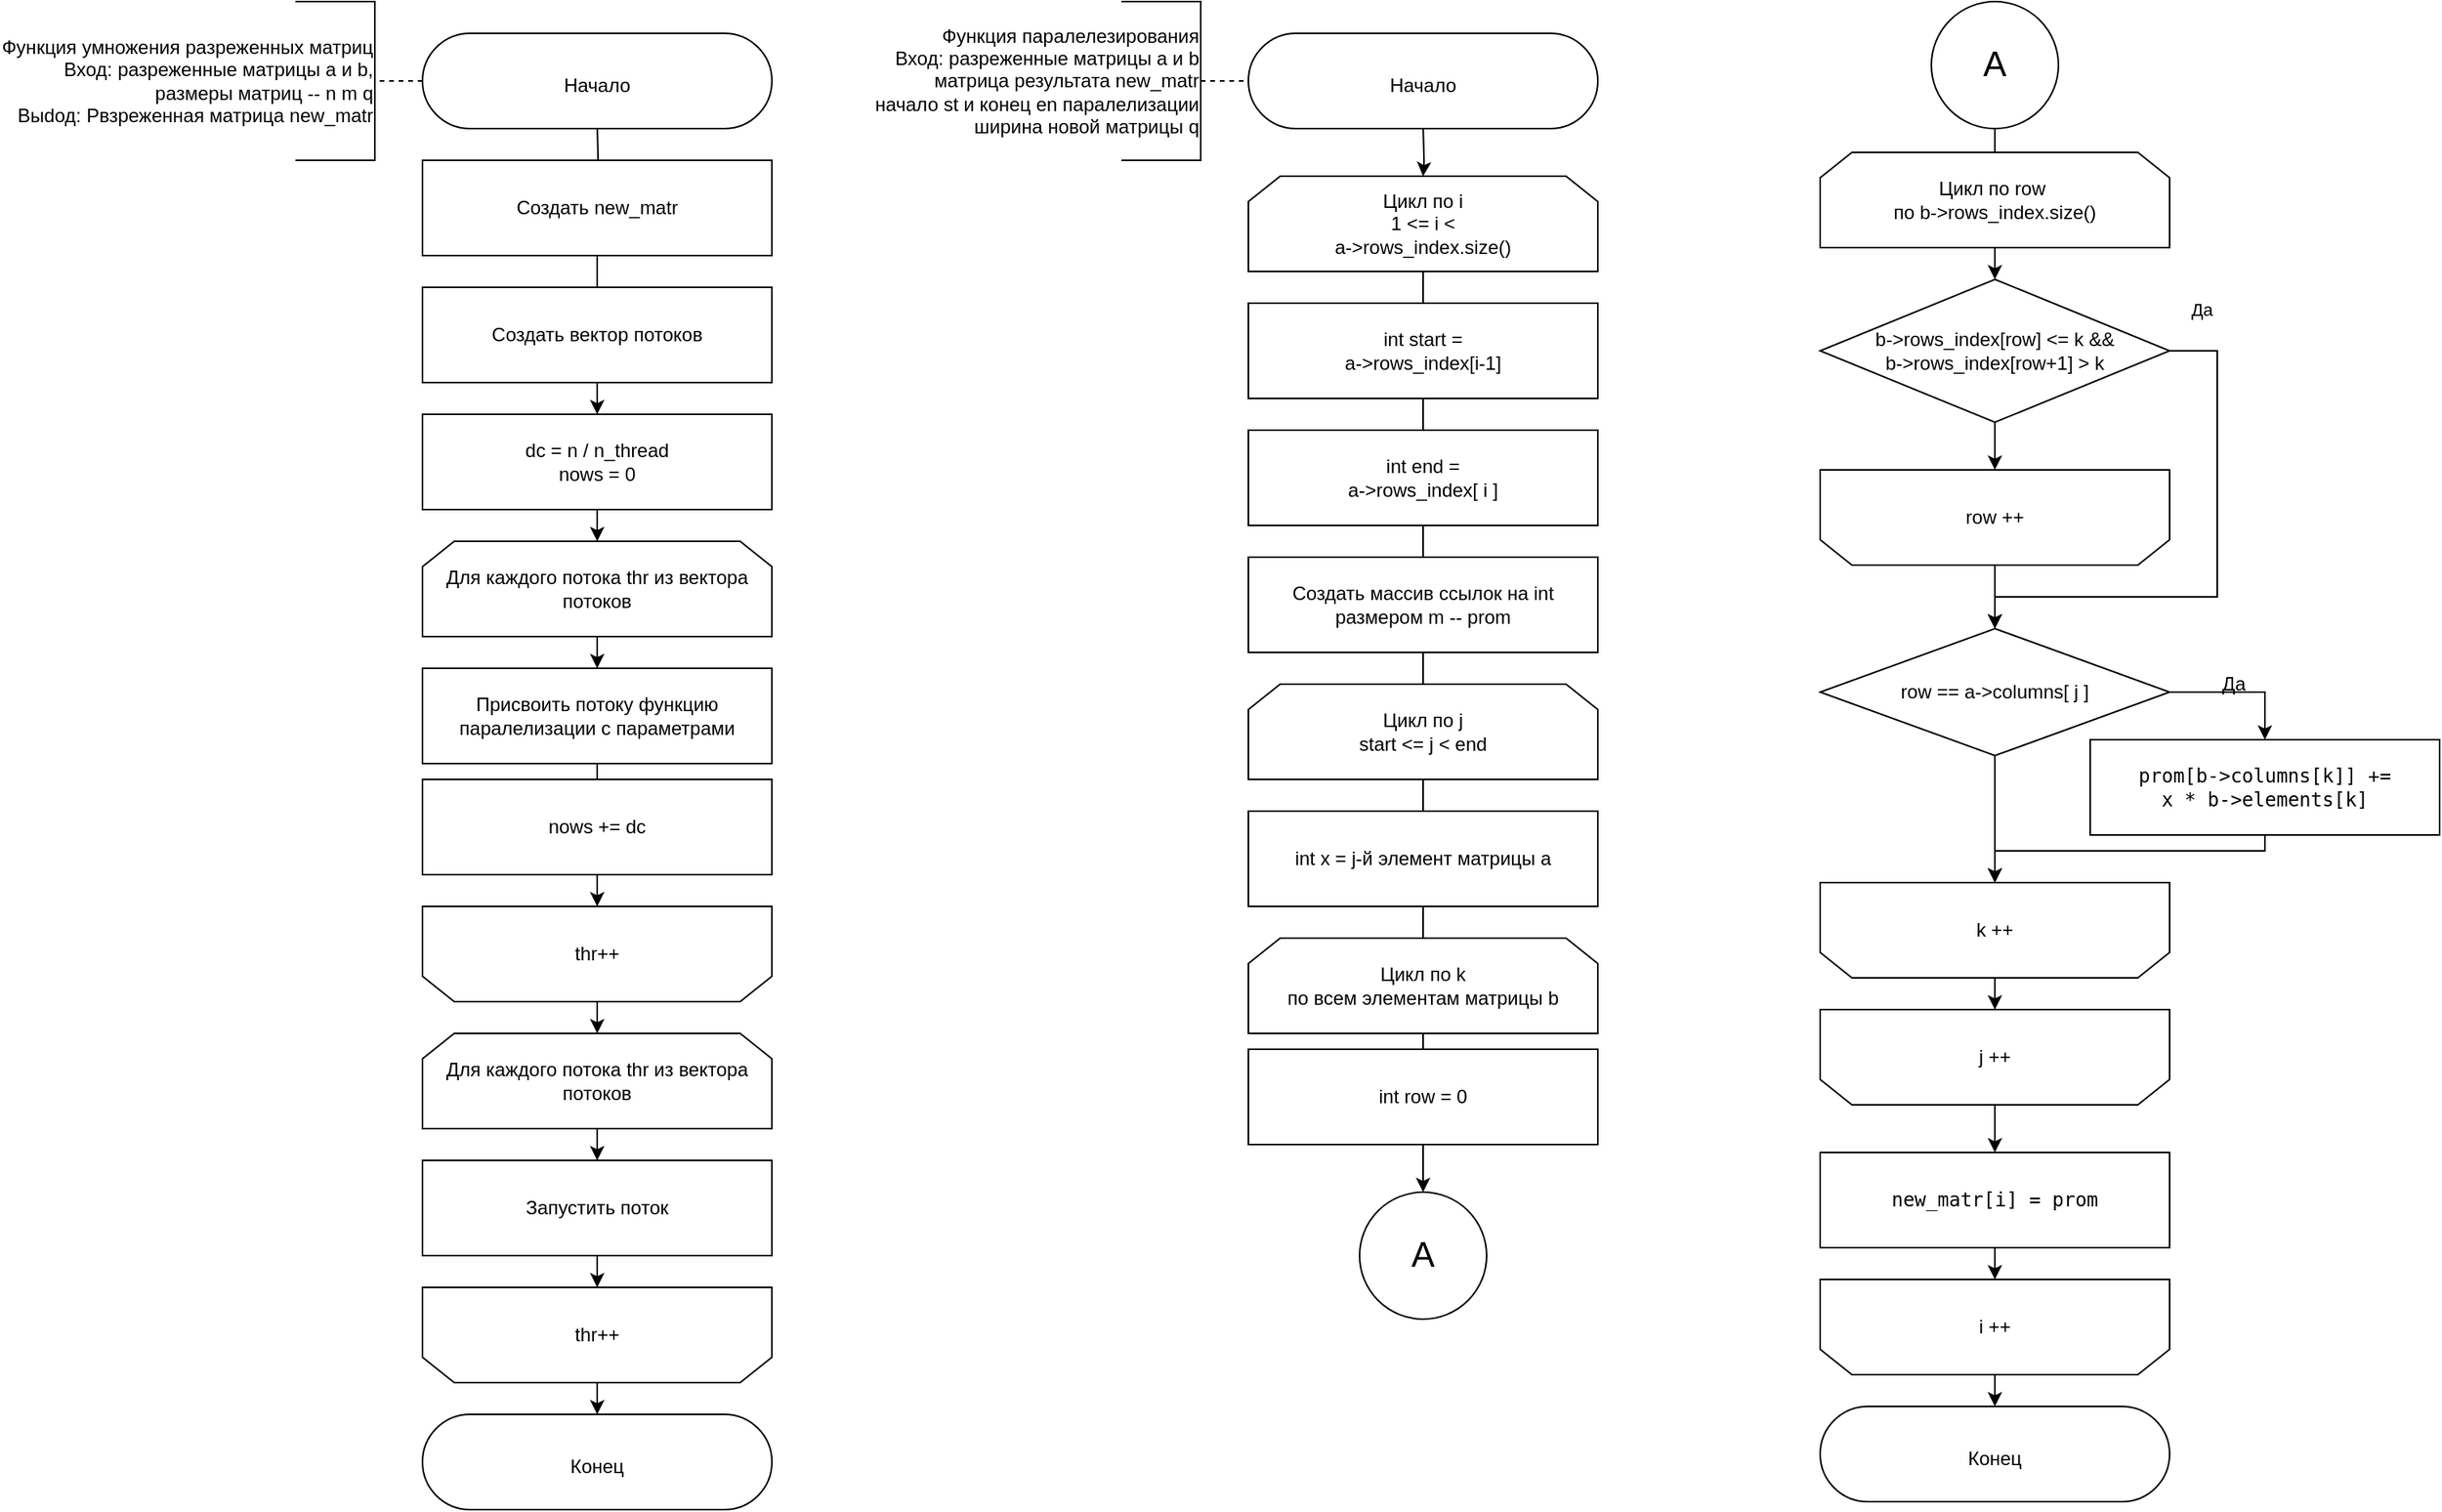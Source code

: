 <mxfile version="20.3.0" type="device"><diagram id="HyW_mBQz0MUICnukNg_r" name="Page-1"><mxGraphModel dx="2746" dy="1157" grid="1" gridSize="10" guides="1" tooltips="1" connect="1" arrows="1" fold="1" page="1" pageScale="1" pageWidth="850" pageHeight="1100" math="0" shadow="0"><root><mxCell id="0"/><mxCell id="1" parent="0"/><mxCell id="Dfs3ITD5KN1l6T8DG_-o-1" style="edgeStyle=orthogonalEdgeStyle;rounded=0;orthogonalLoop=1;jettySize=auto;html=1;fontSize=12;fontColor=#000000;" parent="1" target="Dfs3ITD5KN1l6T8DG_-o-5" edge="1"><mxGeometry relative="1" as="geometry"><mxPoint x="270.067" y="120" as="sourcePoint"/></mxGeometry></mxCell><mxCell id="Dfs3ITD5KN1l6T8DG_-o-5" value="Создать new_matr" style="rounded=0;whiteSpace=wrap;html=1;strokeWidth=1;" parent="1" vertex="1"><mxGeometry x="160" y="140" width="220" height="60" as="geometry"/></mxCell><mxCell id="Dfs3ITD5KN1l6T8DG_-o-17" value="" style="endArrow=none;html=1;rounded=0;fontSize=12;fontColor=#000000;entryX=0.5;entryY=1;entryDx=0;entryDy=0;exitX=0.5;exitY=0;exitDx=0;exitDy=0;" parent="1" target="Dfs3ITD5KN1l6T8DG_-o-5" edge="1"><mxGeometry width="50" height="50" relative="1" as="geometry"><mxPoint x="270" y="220" as="sourcePoint"/><mxPoint x="360" y="450" as="targetPoint"/></mxGeometry></mxCell><mxCell id="Dfs3ITD5KN1l6T8DG_-o-63" value="Цикл по i&lt;br&gt;1 &amp;lt;= i &amp;lt; &lt;br&gt;a-&amp;gt;rows_index.size()" style="shape=loopLimit;whiteSpace=wrap;html=1;shadow=0;sketch=0;strokeWidth=1;gradientColor=none;" parent="1" vertex="1"><mxGeometry x="680" y="150" width="220" height="60" as="geometry"/></mxCell><mxCell id="Dfs3ITD5KN1l6T8DG_-o-64" value="int start = &lt;br&gt;a-&amp;gt;rows_index[i-1]" style="rounded=0;whiteSpace=wrap;html=1;strokeWidth=1;" parent="1" vertex="1"><mxGeometry x="680" y="230" width="220" height="60" as="geometry"/></mxCell><mxCell id="Dfs3ITD5KN1l6T8DG_-o-65" value="int end = &lt;br&gt;a-&amp;gt;rows_index[ i ]" style="rounded=0;whiteSpace=wrap;html=1;strokeWidth=1;" parent="1" vertex="1"><mxGeometry x="680" y="310" width="220" height="60" as="geometry"/></mxCell><mxCell id="Dfs3ITD5KN1l6T8DG_-o-66" value="Создать массив ссылок на int размером m -- prom" style="rounded=0;whiteSpace=wrap;html=1;strokeWidth=1;" parent="1" vertex="1"><mxGeometry x="680" y="390" width="220" height="60" as="geometry"/></mxCell><mxCell id="Dfs3ITD5KN1l6T8DG_-o-67" value="Цикл по j&lt;br&gt;start &amp;lt;= j &amp;lt; end" style="shape=loopLimit;whiteSpace=wrap;html=1;shadow=0;sketch=0;strokeWidth=1;gradientColor=none;" parent="1" vertex="1"><mxGeometry x="680" y="470" width="220" height="60" as="geometry"/></mxCell><mxCell id="Dfs3ITD5KN1l6T8DG_-o-68" value="int x = j-й элемент матрицы a" style="rounded=0;whiteSpace=wrap;html=1;strokeWidth=1;" parent="1" vertex="1"><mxGeometry x="680" y="550" width="220" height="60" as="geometry"/></mxCell><mxCell id="Dfs3ITD5KN1l6T8DG_-o-69" value="Цикл по k&lt;br&gt;по всем элементам матрицы b" style="shape=loopLimit;whiteSpace=wrap;html=1;shadow=0;sketch=0;strokeWidth=1;gradientColor=none;" parent="1" vertex="1"><mxGeometry x="680" y="630" width="220" height="60" as="geometry"/></mxCell><mxCell id="Dfs3ITD5KN1l6T8DG_-o-147" style="edgeStyle=orthogonalEdgeStyle;rounded=0;orthogonalLoop=1;jettySize=auto;html=1;entryX=0.5;entryY=0;entryDx=0;entryDy=0;" parent="1" source="Dfs3ITD5KN1l6T8DG_-o-70" target="Dfs3ITD5KN1l6T8DG_-o-146" edge="1"><mxGeometry relative="1" as="geometry"/></mxCell><mxCell id="Dfs3ITD5KN1l6T8DG_-o-70" value="int row = 0" style="rounded=0;whiteSpace=wrap;html=1;strokeWidth=1;" parent="1" vertex="1"><mxGeometry x="680" y="700" width="220" height="60" as="geometry"/></mxCell><mxCell id="Dfs3ITD5KN1l6T8DG_-o-71" value="Цикл по row&amp;nbsp;&lt;br&gt;по b-&amp;gt;rows_index.size()" style="shape=loopLimit;whiteSpace=wrap;html=1;shadow=0;sketch=0;strokeWidth=1;gradientColor=none;" parent="1" vertex="1"><mxGeometry x="1040" y="135" width="220" height="60" as="geometry"/></mxCell><mxCell id="Dfs3ITD5KN1l6T8DG_-o-73" value="" style="endArrow=none;html=1;rounded=0;fontSize=12;fontColor=#000000;entryX=0.5;entryY=1;entryDx=0;entryDy=0;exitX=0.5;exitY=0;exitDx=0;exitDy=0;" parent="1" source="Dfs3ITD5KN1l6T8DG_-o-64" target="Dfs3ITD5KN1l6T8DG_-o-63" edge="1"><mxGeometry width="50" height="50" relative="1" as="geometry"><mxPoint x="830" y="350" as="sourcePoint"/><mxPoint x="880" y="300" as="targetPoint"/></mxGeometry></mxCell><mxCell id="Dfs3ITD5KN1l6T8DG_-o-74" value="" style="endArrow=none;html=1;rounded=0;fontSize=12;fontColor=#000000;entryX=0.5;entryY=1;entryDx=0;entryDy=0;exitX=0.5;exitY=0;exitDx=0;exitDy=0;" parent="1" source="Dfs3ITD5KN1l6T8DG_-o-65" target="Dfs3ITD5KN1l6T8DG_-o-64" edge="1"><mxGeometry width="50" height="50" relative="1" as="geometry"><mxPoint x="830" y="350" as="sourcePoint"/><mxPoint x="880" y="300" as="targetPoint"/></mxGeometry></mxCell><mxCell id="Dfs3ITD5KN1l6T8DG_-o-75" value="" style="endArrow=none;html=1;rounded=0;fontSize=12;fontColor=#000000;entryX=0.5;entryY=1;entryDx=0;entryDy=0;exitX=0.5;exitY=0;exitDx=0;exitDy=0;" parent="1" source="Dfs3ITD5KN1l6T8DG_-o-66" target="Dfs3ITD5KN1l6T8DG_-o-65" edge="1"><mxGeometry width="50" height="50" relative="1" as="geometry"><mxPoint x="830" y="590" as="sourcePoint"/><mxPoint x="880" y="540" as="targetPoint"/></mxGeometry></mxCell><mxCell id="Dfs3ITD5KN1l6T8DG_-o-76" value="" style="endArrow=none;html=1;rounded=0;fontSize=12;fontColor=#000000;entryX=0.5;entryY=1;entryDx=0;entryDy=0;exitX=0.5;exitY=0;exitDx=0;exitDy=0;" parent="1" source="Dfs3ITD5KN1l6T8DG_-o-67" target="Dfs3ITD5KN1l6T8DG_-o-66" edge="1"><mxGeometry width="50" height="50" relative="1" as="geometry"><mxPoint x="830" y="410" as="sourcePoint"/><mxPoint x="880" y="360" as="targetPoint"/></mxGeometry></mxCell><mxCell id="Dfs3ITD5KN1l6T8DG_-o-77" value="" style="endArrow=none;html=1;rounded=0;fontSize=12;fontColor=#000000;entryX=0.5;entryY=1;entryDx=0;entryDy=0;exitX=0.5;exitY=0;exitDx=0;exitDy=0;" parent="1" source="Dfs3ITD5KN1l6T8DG_-o-68" target="Dfs3ITD5KN1l6T8DG_-o-67" edge="1"><mxGeometry width="50" height="50" relative="1" as="geometry"><mxPoint x="830" y="410" as="sourcePoint"/><mxPoint x="880" y="360" as="targetPoint"/></mxGeometry></mxCell><mxCell id="Dfs3ITD5KN1l6T8DG_-o-78" value="" style="endArrow=none;html=1;rounded=0;fontSize=12;fontColor=#000000;entryX=0.5;entryY=1;entryDx=0;entryDy=0;exitX=0.5;exitY=0;exitDx=0;exitDy=0;" parent="1" source="Dfs3ITD5KN1l6T8DG_-o-69" target="Dfs3ITD5KN1l6T8DG_-o-68" edge="1"><mxGeometry width="50" height="50" relative="1" as="geometry"><mxPoint x="830" y="710" as="sourcePoint"/><mxPoint x="880" y="660" as="targetPoint"/></mxGeometry></mxCell><mxCell id="Dfs3ITD5KN1l6T8DG_-o-79" value="" style="endArrow=none;html=1;rounded=0;fontSize=12;fontColor=#000000;entryX=0.5;entryY=1;entryDx=0;entryDy=0;" parent="1" source="Dfs3ITD5KN1l6T8DG_-o-70" target="Dfs3ITD5KN1l6T8DG_-o-69" edge="1"><mxGeometry width="50" height="50" relative="1" as="geometry"><mxPoint x="830" y="710" as="sourcePoint"/><mxPoint x="880" y="660" as="targetPoint"/></mxGeometry></mxCell><mxCell id="Dfs3ITD5KN1l6T8DG_-o-80" value="" style="endArrow=none;html=1;rounded=0;fontSize=12;fontColor=#000000;entryX=0.5;entryY=1;entryDx=0;entryDy=0;exitX=0.5;exitY=0;exitDx=0;exitDy=0;" parent="1" source="Dfs3ITD5KN1l6T8DG_-o-71" edge="1"><mxGeometry width="50" height="50" relative="1" as="geometry"><mxPoint x="1200" y="265" as="sourcePoint"/><mxPoint x="1150" y="115" as="targetPoint"/></mxGeometry></mxCell><mxCell id="xuWMV0PEv2qMExwJD4pf-1" style="edgeStyle=orthogonalEdgeStyle;rounded=0;orthogonalLoop=1;jettySize=auto;html=1;" edge="1" parent="1" source="Dfs3ITD5KN1l6T8DG_-o-82" target="Dfs3ITD5KN1l6T8DG_-o-89"><mxGeometry relative="1" as="geometry"/></mxCell><mxCell id="Dfs3ITD5KN1l6T8DG_-o-82" value="row ++" style="shape=loopLimit;whiteSpace=wrap;html=1;shadow=0;sketch=0;strokeWidth=1;gradientColor=none;flipV=1;" parent="1" vertex="1"><mxGeometry x="1040" y="335" width="220" height="60" as="geometry"/></mxCell><mxCell id="Dfs3ITD5KN1l6T8DG_-o-83" style="edgeStyle=orthogonalEdgeStyle;rounded=0;orthogonalLoop=1;jettySize=auto;html=1;entryX=0.5;entryY=0;entryDx=0;entryDy=0;" parent="1" source="Dfs3ITD5KN1l6T8DG_-o-86" target="Dfs3ITD5KN1l6T8DG_-o-89" edge="1"><mxGeometry relative="1" as="geometry"><mxPoint x="1231" y="475" as="targetPoint"/><Array as="points"><mxPoint x="1290" y="260"/><mxPoint x="1290" y="415"/><mxPoint x="1150" y="415"/></Array></mxGeometry></mxCell><mxCell id="Dfs3ITD5KN1l6T8DG_-o-84" value="Да" style="edgeLabel;html=1;align=center;verticalAlign=middle;resizable=0;points=[];" parent="Dfs3ITD5KN1l6T8DG_-o-83" vertex="1" connectable="0"><mxGeometry x="-0.574" y="-4" relative="1" as="geometry"><mxPoint x="-6" y="-70" as="offset"/></mxGeometry></mxCell><mxCell id="Dfs3ITD5KN1l6T8DG_-o-85" style="edgeStyle=orthogonalEdgeStyle;rounded=0;orthogonalLoop=1;jettySize=auto;html=1;entryX=0.5;entryY=0;entryDx=0;entryDy=0;" parent="1" source="Dfs3ITD5KN1l6T8DG_-o-86" target="Dfs3ITD5KN1l6T8DG_-o-82" edge="1"><mxGeometry relative="1" as="geometry"/></mxCell><mxCell id="Dfs3ITD5KN1l6T8DG_-o-86" value="b-&amp;gt;rows_index[row] &amp;lt;= k &amp;amp;&amp;amp;&lt;br&gt;b-&amp;gt;rows_index[row+1] &amp;gt; k" style="rhombus;whiteSpace=wrap;html=1;strokeWidth=1;" parent="1" vertex="1"><mxGeometry x="1040" y="215" width="220" height="90" as="geometry"/></mxCell><mxCell id="Dfs3ITD5KN1l6T8DG_-o-87" style="edgeStyle=orthogonalEdgeStyle;rounded=0;orthogonalLoop=1;jettySize=auto;html=1;entryX=0.5;entryY=0;entryDx=0;entryDy=0;fontSize=12;fontColor=#000000;" parent="1" source="Dfs3ITD5KN1l6T8DG_-o-89" target="Dfs3ITD5KN1l6T8DG_-o-102" edge="1"><mxGeometry relative="1" as="geometry"><Array as="points"><mxPoint x="1320" y="475"/></Array></mxGeometry></mxCell><mxCell id="Dfs3ITD5KN1l6T8DG_-o-88" style="edgeStyle=orthogonalEdgeStyle;rounded=0;orthogonalLoop=1;jettySize=auto;html=1;entryX=0.5;entryY=0;entryDx=0;entryDy=0;fontSize=12;fontColor=#000000;" parent="1" source="Dfs3ITD5KN1l6T8DG_-o-89" target="Dfs3ITD5KN1l6T8DG_-o-104" edge="1"><mxGeometry relative="1" as="geometry"/></mxCell><mxCell id="Dfs3ITD5KN1l6T8DG_-o-89" value="row == a-&amp;gt;columns[ j ]" style="rhombus;whiteSpace=wrap;html=1;strokeWidth=1;" parent="1" vertex="1"><mxGeometry x="1040" y="435" width="220" height="80" as="geometry"/></mxCell><mxCell id="Dfs3ITD5KN1l6T8DG_-o-99" style="edgeStyle=orthogonalEdgeStyle;rounded=0;orthogonalLoop=1;jettySize=auto;html=1;fontSize=12;fontColor=#000000;exitX=0.5;exitY=1;exitDx=0;exitDy=0;" parent="1" source="Dfs3ITD5KN1l6T8DG_-o-107" target="Dfs3ITD5KN1l6T8DG_-o-106" edge="1"><mxGeometry relative="1" as="geometry"><mxPoint x="1150.067" y="785" as="sourcePoint"/></mxGeometry></mxCell><mxCell id="Dfs3ITD5KN1l6T8DG_-o-101" style="edgeStyle=orthogonalEdgeStyle;rounded=0;orthogonalLoop=1;jettySize=auto;html=1;entryX=0.5;entryY=0;entryDx=0;entryDy=0;fontSize=12;fontColor=#000000;" parent="1" source="Dfs3ITD5KN1l6T8DG_-o-102" target="Dfs3ITD5KN1l6T8DG_-o-104" edge="1"><mxGeometry relative="1" as="geometry"><Array as="points"><mxPoint x="1320" y="575"/><mxPoint x="1150" y="575"/></Array></mxGeometry></mxCell><mxCell id="Dfs3ITD5KN1l6T8DG_-o-102" value="&lt;span style=&quot;font-family: &amp;quot;Droid Sans Mono&amp;quot;, &amp;quot;monospace&amp;quot;, monospace;&quot;&gt;prom[b-&amp;gt;columns[k]] +=&lt;br&gt;x * b-&amp;gt;elements[k]&lt;/span&gt;" style="rounded=0;whiteSpace=wrap;html=1;labelBackgroundColor=#FFFFFF;strokeWidth=1;fontSize=12;fontColor=#000000;" parent="1" vertex="1"><mxGeometry x="1210" y="505" width="220" height="60" as="geometry"/></mxCell><mxCell id="Dfs3ITD5KN1l6T8DG_-o-103" style="edgeStyle=orthogonalEdgeStyle;rounded=0;orthogonalLoop=1;jettySize=auto;html=1;entryX=0.5;entryY=0;entryDx=0;entryDy=0;fontSize=12;fontColor=#000000;" parent="1" source="Dfs3ITD5KN1l6T8DG_-o-104" target="Dfs3ITD5KN1l6T8DG_-o-107" edge="1"><mxGeometry relative="1" as="geometry"/></mxCell><mxCell id="Dfs3ITD5KN1l6T8DG_-o-104" value="k ++" style="shape=loopLimit;whiteSpace=wrap;html=1;shadow=0;sketch=0;strokeWidth=1;gradientColor=none;flipV=1;" parent="1" vertex="1"><mxGeometry x="1040" y="595" width="220" height="60" as="geometry"/></mxCell><mxCell id="Dfs3ITD5KN1l6T8DG_-o-105" style="edgeStyle=orthogonalEdgeStyle;rounded=0;orthogonalLoop=1;jettySize=auto;html=1;fontSize=12;fontColor=#000000;" parent="1" source="Dfs3ITD5KN1l6T8DG_-o-106" target="Dfs3ITD5KN1l6T8DG_-o-109" edge="1"><mxGeometry relative="1" as="geometry"/></mxCell><mxCell id="Dfs3ITD5KN1l6T8DG_-o-106" value="&lt;font face=&quot;Droid Sans Mono, monospace, monospace&quot;&gt;new_matr[i] = prom&lt;/font&gt;" style="rounded=0;whiteSpace=wrap;html=1;labelBackgroundColor=#FFFFFF;strokeWidth=1;fontSize=12;fontColor=#000000;" parent="1" vertex="1"><mxGeometry x="1040" y="765" width="220" height="60" as="geometry"/></mxCell><mxCell id="Dfs3ITD5KN1l6T8DG_-o-107" value="j ++" style="shape=loopLimit;whiteSpace=wrap;html=1;shadow=0;sketch=0;strokeWidth=1;gradientColor=none;flipV=1;" parent="1" vertex="1"><mxGeometry x="1040" y="675" width="220" height="60" as="geometry"/></mxCell><mxCell id="Dfs3ITD5KN1l6T8DG_-o-108" style="edgeStyle=orthogonalEdgeStyle;rounded=0;orthogonalLoop=1;jettySize=auto;html=1;fontSize=12;fontColor=#000000;" parent="1" source="Dfs3ITD5KN1l6T8DG_-o-109" edge="1"><mxGeometry relative="1" as="geometry"><mxPoint x="1150" y="925" as="targetPoint"/></mxGeometry></mxCell><mxCell id="Dfs3ITD5KN1l6T8DG_-o-109" value="i ++" style="shape=loopLimit;whiteSpace=wrap;html=1;shadow=0;sketch=0;strokeWidth=1;gradientColor=none;flipV=1;" parent="1" vertex="1"><mxGeometry x="1040" y="845" width="220" height="60" as="geometry"/></mxCell><mxCell id="Dfs3ITD5KN1l6T8DG_-o-115" style="edgeStyle=orthogonalEdgeStyle;rounded=0;orthogonalLoop=1;jettySize=auto;html=1;entryX=0.5;entryY=0;entryDx=0;entryDy=0;fontSize=22;fontColor=#000000;exitX=0.5;exitY=1;exitDx=0;exitDy=0;" parent="1" source="Dfs3ITD5KN1l6T8DG_-o-71" target="Dfs3ITD5KN1l6T8DG_-o-86" edge="1"><mxGeometry relative="1" as="geometry"><mxPoint x="1120" y="235" as="sourcePoint"/></mxGeometry></mxCell><mxCell id="Dfs3ITD5KN1l6T8DG_-o-117" style="edgeStyle=orthogonalEdgeStyle;rounded=0;orthogonalLoop=1;jettySize=auto;html=1;" parent="1" target="Dfs3ITD5KN1l6T8DG_-o-63" edge="1"><mxGeometry relative="1" as="geometry"><mxPoint x="790.067" y="120" as="sourcePoint"/></mxGeometry></mxCell><mxCell id="Dfs3ITD5KN1l6T8DG_-o-118" value="Функция умножения разреженных матриц&lt;br&gt;Вход: разреженные матрицы a и b,&lt;br&gt;&amp;nbsp;размеры матриц -- n m q&lt;br&gt;Выdод: Рвзреженная матрица new_matr" style="strokeWidth=1;html=1;shape=mxgraph.flowchart.annotation_1;align=right;pointerEvents=1;direction=west;" parent="1" vertex="1"><mxGeometry x="80" y="40" width="50" height="100" as="geometry"/></mxCell><mxCell id="Dfs3ITD5KN1l6T8DG_-o-119" value="" style="endArrow=none;dashed=1;html=1;rounded=0;entryX=0;entryY=0.5;entryDx=0;entryDy=0;entryPerimeter=0;exitX=0;exitY=0.5;exitDx=0;exitDy=0;" parent="1" source="Dfs3ITD5KN1l6T8DG_-o-151" target="Dfs3ITD5KN1l6T8DG_-o-118" edge="1"><mxGeometry width="50" height="50" relative="1" as="geometry"><mxPoint x="160" y="90" as="sourcePoint"/><mxPoint x="450" y="400" as="targetPoint"/></mxGeometry></mxCell><mxCell id="Dfs3ITD5KN1l6T8DG_-o-120" value="Функция паралелезирования&lt;br&gt;Вход: разреженные матрицы a и b&lt;br&gt;матрица результата new_matr&lt;br&gt;начало st и конец en паралелизации&lt;br&gt;ширина новой матрицы q" style="strokeWidth=1;html=1;shape=mxgraph.flowchart.annotation_1;align=right;pointerEvents=1;direction=west;" parent="1" vertex="1"><mxGeometry x="600" y="40" width="50" height="100" as="geometry"/></mxCell><mxCell id="Dfs3ITD5KN1l6T8DG_-o-133" style="edgeStyle=orthogonalEdgeStyle;rounded=0;orthogonalLoop=1;jettySize=auto;html=1;" parent="1" source="Dfs3ITD5KN1l6T8DG_-o-122" target="Dfs3ITD5KN1l6T8DG_-o-131" edge="1"><mxGeometry relative="1" as="geometry"/></mxCell><mxCell id="Dfs3ITD5KN1l6T8DG_-o-122" value="Создать вектор потоков" style="rounded=0;whiteSpace=wrap;html=1;" parent="1" vertex="1"><mxGeometry x="160" y="220" width="220" height="60" as="geometry"/></mxCell><mxCell id="Dfs3ITD5KN1l6T8DG_-o-135" style="edgeStyle=orthogonalEdgeStyle;rounded=0;orthogonalLoop=1;jettySize=auto;html=1;" parent="1" source="Dfs3ITD5KN1l6T8DG_-o-123" target="Dfs3ITD5KN1l6T8DG_-o-125" edge="1"><mxGeometry relative="1" as="geometry"/></mxCell><mxCell id="Dfs3ITD5KN1l6T8DG_-o-123" value="Для каждого потока thr из вектора потоков" style="shape=loopLimit;whiteSpace=wrap;html=1;shadow=0;sketch=0;strokeWidth=1;gradientColor=none;" parent="1" vertex="1"><mxGeometry x="160" y="380" width="220" height="60" as="geometry"/></mxCell><mxCell id="Dfs3ITD5KN1l6T8DG_-o-125" value="Присвоить потоку функцию паралелизации с параметрами" style="rounded=0;whiteSpace=wrap;html=1;" parent="1" vertex="1"><mxGeometry x="160" y="460" width="220" height="60" as="geometry"/></mxCell><mxCell id="Dfs3ITD5KN1l6T8DG_-o-139" style="edgeStyle=orthogonalEdgeStyle;rounded=0;orthogonalLoop=1;jettySize=auto;html=1;entryX=0.5;entryY=0;entryDx=0;entryDy=0;" parent="1" source="Dfs3ITD5KN1l6T8DG_-o-126" target="Dfs3ITD5KN1l6T8DG_-o-127" edge="1"><mxGeometry relative="1" as="geometry"/></mxCell><mxCell id="Dfs3ITD5KN1l6T8DG_-o-126" value="thr++" style="shape=loopLimit;whiteSpace=wrap;html=1;shadow=0;sketch=0;strokeWidth=1;gradientColor=none;flipV=1;" parent="1" vertex="1"><mxGeometry x="160" y="610" width="220" height="60" as="geometry"/></mxCell><mxCell id="Dfs3ITD5KN1l6T8DG_-o-140" style="edgeStyle=orthogonalEdgeStyle;rounded=0;orthogonalLoop=1;jettySize=auto;html=1;" parent="1" source="Dfs3ITD5KN1l6T8DG_-o-127" target="Dfs3ITD5KN1l6T8DG_-o-128" edge="1"><mxGeometry relative="1" as="geometry"/></mxCell><mxCell id="Dfs3ITD5KN1l6T8DG_-o-127" value="Для каждого потока thr из вектора потоков" style="shape=loopLimit;whiteSpace=wrap;html=1;shadow=0;sketch=0;strokeWidth=1;gradientColor=none;" parent="1" vertex="1"><mxGeometry x="160" y="690" width="220" height="60" as="geometry"/></mxCell><mxCell id="Dfs3ITD5KN1l6T8DG_-o-141" style="edgeStyle=orthogonalEdgeStyle;rounded=0;orthogonalLoop=1;jettySize=auto;html=1;entryX=0.5;entryY=0;entryDx=0;entryDy=0;" parent="1" source="Dfs3ITD5KN1l6T8DG_-o-128" target="Dfs3ITD5KN1l6T8DG_-o-129" edge="1"><mxGeometry relative="1" as="geometry"/></mxCell><mxCell id="Dfs3ITD5KN1l6T8DG_-o-128" value="Запустить поток" style="rounded=0;whiteSpace=wrap;html=1;" parent="1" vertex="1"><mxGeometry x="160" y="770" width="220" height="60" as="geometry"/></mxCell><mxCell id="Dfs3ITD5KN1l6T8DG_-o-144" style="edgeStyle=orthogonalEdgeStyle;rounded=0;orthogonalLoop=1;jettySize=auto;html=1;entryX=0.5;entryY=0;entryDx=0;entryDy=0;" parent="1" source="Dfs3ITD5KN1l6T8DG_-o-129" target="Dfs3ITD5KN1l6T8DG_-o-142" edge="1"><mxGeometry relative="1" as="geometry"/></mxCell><mxCell id="Dfs3ITD5KN1l6T8DG_-o-129" value="thr++" style="shape=loopLimit;whiteSpace=wrap;html=1;shadow=0;sketch=0;strokeWidth=1;gradientColor=none;flipV=1;" parent="1" vertex="1"><mxGeometry x="160" y="850" width="220" height="60" as="geometry"/></mxCell><mxCell id="Dfs3ITD5KN1l6T8DG_-o-134" style="edgeStyle=orthogonalEdgeStyle;rounded=0;orthogonalLoop=1;jettySize=auto;html=1;" parent="1" source="Dfs3ITD5KN1l6T8DG_-o-131" target="Dfs3ITD5KN1l6T8DG_-o-123" edge="1"><mxGeometry relative="1" as="geometry"/></mxCell><mxCell id="Dfs3ITD5KN1l6T8DG_-o-131" value="dc = n / n_thread&lt;br&gt;nows = 0" style="rounded=0;whiteSpace=wrap;html=1;" parent="1" vertex="1"><mxGeometry x="160" y="300" width="220" height="60" as="geometry"/></mxCell><mxCell id="Dfs3ITD5KN1l6T8DG_-o-138" style="edgeStyle=orthogonalEdgeStyle;rounded=0;orthogonalLoop=1;jettySize=auto;html=1;" parent="1" source="Dfs3ITD5KN1l6T8DG_-o-132" target="Dfs3ITD5KN1l6T8DG_-o-126" edge="1"><mxGeometry relative="1" as="geometry"/></mxCell><mxCell id="Dfs3ITD5KN1l6T8DG_-o-132" value="nows += dc" style="rounded=0;whiteSpace=wrap;html=1;" parent="1" vertex="1"><mxGeometry x="160" y="530" width="220" height="60" as="geometry"/></mxCell><mxCell id="Dfs3ITD5KN1l6T8DG_-o-137" value="" style="endArrow=none;html=1;rounded=0;entryX=0.5;entryY=1;entryDx=0;entryDy=0;exitX=0.5;exitY=0;exitDx=0;exitDy=0;" parent="1" source="Dfs3ITD5KN1l6T8DG_-o-132" target="Dfs3ITD5KN1l6T8DG_-o-125" edge="1"><mxGeometry width="50" height="50" relative="1" as="geometry"><mxPoint x="50" y="610" as="sourcePoint"/><mxPoint x="100" y="560" as="targetPoint"/></mxGeometry></mxCell><mxCell id="Dfs3ITD5KN1l6T8DG_-o-142" value="&lt;font style=&quot;font-size: 12px;&quot;&gt;Конец&lt;/font&gt;" style="rounded=1;whiteSpace=wrap;html=1;labelBackgroundColor=#FFFFFF;strokeWidth=1;fontSize=22;fontColor=#000000;arcSize=50;" parent="1" vertex="1"><mxGeometry x="160" y="930" width="220" height="60" as="geometry"/></mxCell><mxCell id="Dfs3ITD5KN1l6T8DG_-o-145" value="&lt;font style=&quot;font-size: 12px;&quot;&gt;Конец&lt;/font&gt;" style="rounded=1;whiteSpace=wrap;html=1;labelBackgroundColor=#FFFFFF;strokeWidth=1;fontSize=22;fontColor=#000000;arcSize=50;" parent="1" vertex="1"><mxGeometry x="1040" y="925" width="220" height="60" as="geometry"/></mxCell><mxCell id="Dfs3ITD5KN1l6T8DG_-o-146" value="&lt;font style=&quot;font-size: 22px;&quot;&gt;A&lt;/font&gt;" style="ellipse;whiteSpace=wrap;html=1;aspect=fixed;labelBackgroundColor=#FFFFFF;strokeWidth=1;fontSize=12;fontColor=#000000;" parent="1" vertex="1"><mxGeometry x="750" y="790" width="80" height="80" as="geometry"/></mxCell><mxCell id="Dfs3ITD5KN1l6T8DG_-o-148" value="&lt;font style=&quot;font-size: 22px;&quot;&gt;A&lt;/font&gt;" style="ellipse;whiteSpace=wrap;html=1;aspect=fixed;labelBackgroundColor=#FFFFFF;strokeWidth=1;fontSize=12;fontColor=#000000;" parent="1" vertex="1"><mxGeometry x="1110" y="40" width="80" height="80" as="geometry"/></mxCell><mxCell id="Dfs3ITD5KN1l6T8DG_-o-149" value="&lt;span style=&quot;font-size: 12px;&quot;&gt;Начало&lt;/span&gt;" style="rounded=1;whiteSpace=wrap;html=1;labelBackgroundColor=#FFFFFF;strokeWidth=1;fontSize=22;fontColor=#000000;arcSize=50;" parent="1" vertex="1"><mxGeometry x="680" y="60" width="220" height="60" as="geometry"/></mxCell><mxCell id="Dfs3ITD5KN1l6T8DG_-o-150" value="" style="endArrow=none;dashed=1;html=1;rounded=0;entryX=0;entryY=0.5;entryDx=0;entryDy=0;exitX=0;exitY=0.5;exitDx=0;exitDy=0;exitPerimeter=0;" parent="1" source="Dfs3ITD5KN1l6T8DG_-o-120" target="Dfs3ITD5KN1l6T8DG_-o-149" edge="1"><mxGeometry width="50" height="50" relative="1" as="geometry"><mxPoint x="830" y="430" as="sourcePoint"/><mxPoint x="880" y="380" as="targetPoint"/></mxGeometry></mxCell><mxCell id="Dfs3ITD5KN1l6T8DG_-o-151" value="&lt;span style=&quot;font-size: 12px;&quot;&gt;Начало&lt;/span&gt;" style="rounded=1;whiteSpace=wrap;html=1;labelBackgroundColor=#FFFFFF;strokeWidth=1;fontSize=22;fontColor=#000000;arcSize=50;" parent="1" vertex="1"><mxGeometry x="160" y="60" width="220" height="60" as="geometry"/></mxCell><mxCell id="Dfs3ITD5KN1l6T8DG_-o-152" value="Да" style="text;html=1;align=center;verticalAlign=middle;resizable=0;points=[];autosize=1;strokeColor=none;fillColor=none;" parent="1" vertex="1"><mxGeometry x="1280" y="455" width="40" height="30" as="geometry"/></mxCell></root></mxGraphModel></diagram></mxfile>